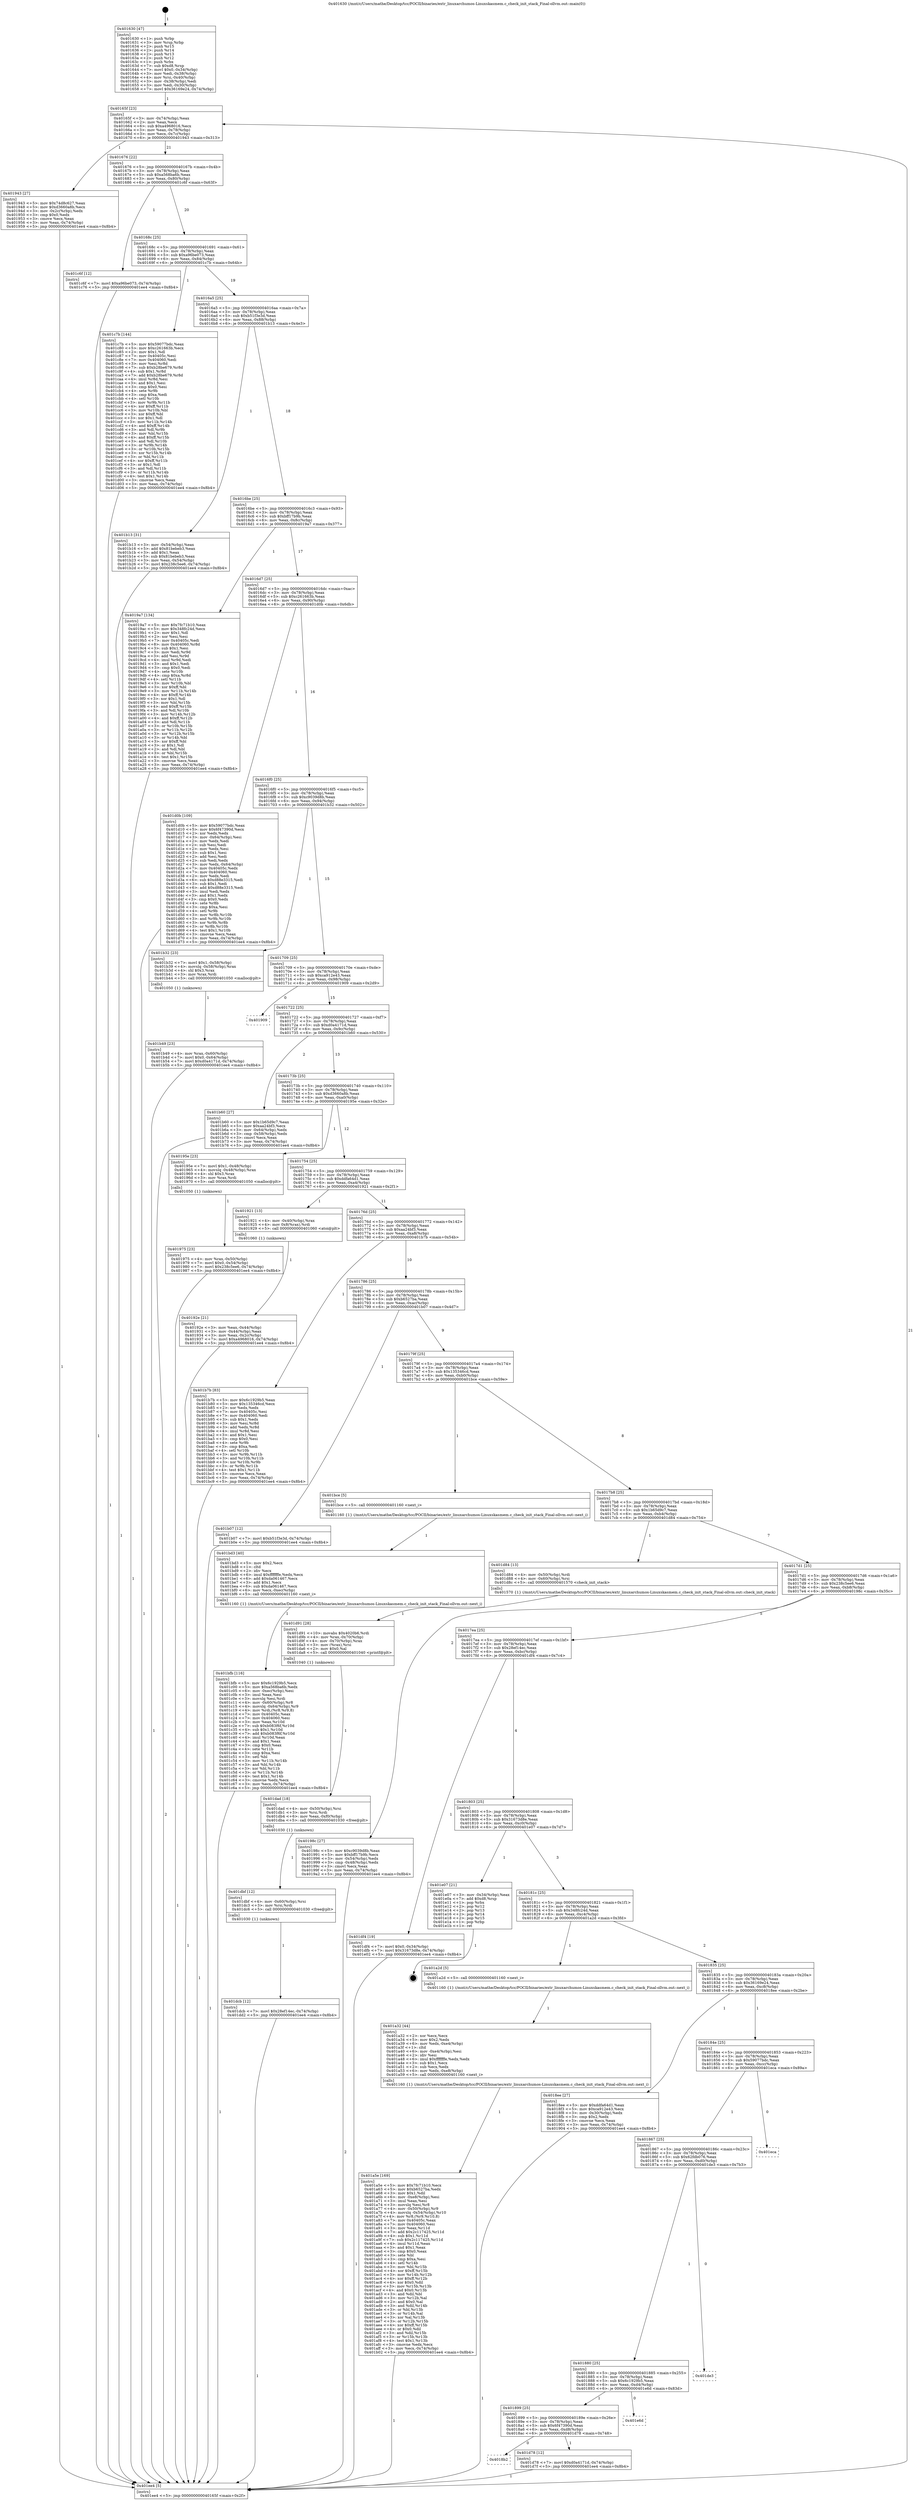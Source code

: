 digraph "0x401630" {
  label = "0x401630 (/mnt/c/Users/mathe/Desktop/tcc/POCII/binaries/extr_linuxarchumos-Linuxskasmem.c_check_init_stack_Final-ollvm.out::main(0))"
  labelloc = "t"
  node[shape=record]

  Entry [label="",width=0.3,height=0.3,shape=circle,fillcolor=black,style=filled]
  "0x40165f" [label="{
     0x40165f [23]\l
     | [instrs]\l
     &nbsp;&nbsp;0x40165f \<+3\>: mov -0x74(%rbp),%eax\l
     &nbsp;&nbsp;0x401662 \<+2\>: mov %eax,%ecx\l
     &nbsp;&nbsp;0x401664 \<+6\>: sub $0xa4968016,%ecx\l
     &nbsp;&nbsp;0x40166a \<+3\>: mov %eax,-0x78(%rbp)\l
     &nbsp;&nbsp;0x40166d \<+3\>: mov %ecx,-0x7c(%rbp)\l
     &nbsp;&nbsp;0x401670 \<+6\>: je 0000000000401943 \<main+0x313\>\l
  }"]
  "0x401943" [label="{
     0x401943 [27]\l
     | [instrs]\l
     &nbsp;&nbsp;0x401943 \<+5\>: mov $0x74d8c627,%eax\l
     &nbsp;&nbsp;0x401948 \<+5\>: mov $0xd3660a8b,%ecx\l
     &nbsp;&nbsp;0x40194d \<+3\>: mov -0x2c(%rbp),%edx\l
     &nbsp;&nbsp;0x401950 \<+3\>: cmp $0x0,%edx\l
     &nbsp;&nbsp;0x401953 \<+3\>: cmove %ecx,%eax\l
     &nbsp;&nbsp;0x401956 \<+3\>: mov %eax,-0x74(%rbp)\l
     &nbsp;&nbsp;0x401959 \<+5\>: jmp 0000000000401ee4 \<main+0x8b4\>\l
  }"]
  "0x401676" [label="{
     0x401676 [22]\l
     | [instrs]\l
     &nbsp;&nbsp;0x401676 \<+5\>: jmp 000000000040167b \<main+0x4b\>\l
     &nbsp;&nbsp;0x40167b \<+3\>: mov -0x78(%rbp),%eax\l
     &nbsp;&nbsp;0x40167e \<+5\>: sub $0xa568ba6b,%eax\l
     &nbsp;&nbsp;0x401683 \<+3\>: mov %eax,-0x80(%rbp)\l
     &nbsp;&nbsp;0x401686 \<+6\>: je 0000000000401c6f \<main+0x63f\>\l
  }"]
  Exit [label="",width=0.3,height=0.3,shape=circle,fillcolor=black,style=filled,peripheries=2]
  "0x401c6f" [label="{
     0x401c6f [12]\l
     | [instrs]\l
     &nbsp;&nbsp;0x401c6f \<+7\>: movl $0xa96be073,-0x74(%rbp)\l
     &nbsp;&nbsp;0x401c76 \<+5\>: jmp 0000000000401ee4 \<main+0x8b4\>\l
  }"]
  "0x40168c" [label="{
     0x40168c [25]\l
     | [instrs]\l
     &nbsp;&nbsp;0x40168c \<+5\>: jmp 0000000000401691 \<main+0x61\>\l
     &nbsp;&nbsp;0x401691 \<+3\>: mov -0x78(%rbp),%eax\l
     &nbsp;&nbsp;0x401694 \<+5\>: sub $0xa96be073,%eax\l
     &nbsp;&nbsp;0x401699 \<+6\>: mov %eax,-0x84(%rbp)\l
     &nbsp;&nbsp;0x40169f \<+6\>: je 0000000000401c7b \<main+0x64b\>\l
  }"]
  "0x401dcb" [label="{
     0x401dcb [12]\l
     | [instrs]\l
     &nbsp;&nbsp;0x401dcb \<+7\>: movl $0x28ef14ec,-0x74(%rbp)\l
     &nbsp;&nbsp;0x401dd2 \<+5\>: jmp 0000000000401ee4 \<main+0x8b4\>\l
  }"]
  "0x401c7b" [label="{
     0x401c7b [144]\l
     | [instrs]\l
     &nbsp;&nbsp;0x401c7b \<+5\>: mov $0x59077bdc,%eax\l
     &nbsp;&nbsp;0x401c80 \<+5\>: mov $0xc261663b,%ecx\l
     &nbsp;&nbsp;0x401c85 \<+2\>: mov $0x1,%dl\l
     &nbsp;&nbsp;0x401c87 \<+7\>: mov 0x40405c,%esi\l
     &nbsp;&nbsp;0x401c8e \<+7\>: mov 0x404060,%edi\l
     &nbsp;&nbsp;0x401c95 \<+3\>: mov %esi,%r8d\l
     &nbsp;&nbsp;0x401c98 \<+7\>: sub $0xb28be679,%r8d\l
     &nbsp;&nbsp;0x401c9f \<+4\>: sub $0x1,%r8d\l
     &nbsp;&nbsp;0x401ca3 \<+7\>: add $0xb28be679,%r8d\l
     &nbsp;&nbsp;0x401caa \<+4\>: imul %r8d,%esi\l
     &nbsp;&nbsp;0x401cae \<+3\>: and $0x1,%esi\l
     &nbsp;&nbsp;0x401cb1 \<+3\>: cmp $0x0,%esi\l
     &nbsp;&nbsp;0x401cb4 \<+4\>: sete %r9b\l
     &nbsp;&nbsp;0x401cb8 \<+3\>: cmp $0xa,%edi\l
     &nbsp;&nbsp;0x401cbb \<+4\>: setl %r10b\l
     &nbsp;&nbsp;0x401cbf \<+3\>: mov %r9b,%r11b\l
     &nbsp;&nbsp;0x401cc2 \<+4\>: xor $0xff,%r11b\l
     &nbsp;&nbsp;0x401cc6 \<+3\>: mov %r10b,%bl\l
     &nbsp;&nbsp;0x401cc9 \<+3\>: xor $0xff,%bl\l
     &nbsp;&nbsp;0x401ccc \<+3\>: xor $0x1,%dl\l
     &nbsp;&nbsp;0x401ccf \<+3\>: mov %r11b,%r14b\l
     &nbsp;&nbsp;0x401cd2 \<+4\>: and $0xff,%r14b\l
     &nbsp;&nbsp;0x401cd6 \<+3\>: and %dl,%r9b\l
     &nbsp;&nbsp;0x401cd9 \<+3\>: mov %bl,%r15b\l
     &nbsp;&nbsp;0x401cdc \<+4\>: and $0xff,%r15b\l
     &nbsp;&nbsp;0x401ce0 \<+3\>: and %dl,%r10b\l
     &nbsp;&nbsp;0x401ce3 \<+3\>: or %r9b,%r14b\l
     &nbsp;&nbsp;0x401ce6 \<+3\>: or %r10b,%r15b\l
     &nbsp;&nbsp;0x401ce9 \<+3\>: xor %r15b,%r14b\l
     &nbsp;&nbsp;0x401cec \<+3\>: or %bl,%r11b\l
     &nbsp;&nbsp;0x401cef \<+4\>: xor $0xff,%r11b\l
     &nbsp;&nbsp;0x401cf3 \<+3\>: or $0x1,%dl\l
     &nbsp;&nbsp;0x401cf6 \<+3\>: and %dl,%r11b\l
     &nbsp;&nbsp;0x401cf9 \<+3\>: or %r11b,%r14b\l
     &nbsp;&nbsp;0x401cfc \<+4\>: test $0x1,%r14b\l
     &nbsp;&nbsp;0x401d00 \<+3\>: cmovne %ecx,%eax\l
     &nbsp;&nbsp;0x401d03 \<+3\>: mov %eax,-0x74(%rbp)\l
     &nbsp;&nbsp;0x401d06 \<+5\>: jmp 0000000000401ee4 \<main+0x8b4\>\l
  }"]
  "0x4016a5" [label="{
     0x4016a5 [25]\l
     | [instrs]\l
     &nbsp;&nbsp;0x4016a5 \<+5\>: jmp 00000000004016aa \<main+0x7a\>\l
     &nbsp;&nbsp;0x4016aa \<+3\>: mov -0x78(%rbp),%eax\l
     &nbsp;&nbsp;0x4016ad \<+5\>: sub $0xb51f3e3d,%eax\l
     &nbsp;&nbsp;0x4016b2 \<+6\>: mov %eax,-0x88(%rbp)\l
     &nbsp;&nbsp;0x4016b8 \<+6\>: je 0000000000401b13 \<main+0x4e3\>\l
  }"]
  "0x401dbf" [label="{
     0x401dbf [12]\l
     | [instrs]\l
     &nbsp;&nbsp;0x401dbf \<+4\>: mov -0x60(%rbp),%rsi\l
     &nbsp;&nbsp;0x401dc3 \<+3\>: mov %rsi,%rdi\l
     &nbsp;&nbsp;0x401dc6 \<+5\>: call 0000000000401030 \<free@plt\>\l
     | [calls]\l
     &nbsp;&nbsp;0x401030 \{1\} (unknown)\l
  }"]
  "0x401b13" [label="{
     0x401b13 [31]\l
     | [instrs]\l
     &nbsp;&nbsp;0x401b13 \<+3\>: mov -0x54(%rbp),%eax\l
     &nbsp;&nbsp;0x401b16 \<+5\>: add $0x81bebeb3,%eax\l
     &nbsp;&nbsp;0x401b1b \<+3\>: add $0x1,%eax\l
     &nbsp;&nbsp;0x401b1e \<+5\>: sub $0x81bebeb3,%eax\l
     &nbsp;&nbsp;0x401b23 \<+3\>: mov %eax,-0x54(%rbp)\l
     &nbsp;&nbsp;0x401b26 \<+7\>: movl $0x238c5ee6,-0x74(%rbp)\l
     &nbsp;&nbsp;0x401b2d \<+5\>: jmp 0000000000401ee4 \<main+0x8b4\>\l
  }"]
  "0x4016be" [label="{
     0x4016be [25]\l
     | [instrs]\l
     &nbsp;&nbsp;0x4016be \<+5\>: jmp 00000000004016c3 \<main+0x93\>\l
     &nbsp;&nbsp;0x4016c3 \<+3\>: mov -0x78(%rbp),%eax\l
     &nbsp;&nbsp;0x4016c6 \<+5\>: sub $0xbff17b9b,%eax\l
     &nbsp;&nbsp;0x4016cb \<+6\>: mov %eax,-0x8c(%rbp)\l
     &nbsp;&nbsp;0x4016d1 \<+6\>: je 00000000004019a7 \<main+0x377\>\l
  }"]
  "0x401dad" [label="{
     0x401dad [18]\l
     | [instrs]\l
     &nbsp;&nbsp;0x401dad \<+4\>: mov -0x50(%rbp),%rsi\l
     &nbsp;&nbsp;0x401db1 \<+3\>: mov %rsi,%rdi\l
     &nbsp;&nbsp;0x401db4 \<+6\>: mov %eax,-0xf0(%rbp)\l
     &nbsp;&nbsp;0x401dba \<+5\>: call 0000000000401030 \<free@plt\>\l
     | [calls]\l
     &nbsp;&nbsp;0x401030 \{1\} (unknown)\l
  }"]
  "0x4019a7" [label="{
     0x4019a7 [134]\l
     | [instrs]\l
     &nbsp;&nbsp;0x4019a7 \<+5\>: mov $0x7fc71b10,%eax\l
     &nbsp;&nbsp;0x4019ac \<+5\>: mov $0x348fc24d,%ecx\l
     &nbsp;&nbsp;0x4019b1 \<+2\>: mov $0x1,%dl\l
     &nbsp;&nbsp;0x4019b3 \<+2\>: xor %esi,%esi\l
     &nbsp;&nbsp;0x4019b5 \<+7\>: mov 0x40405c,%edi\l
     &nbsp;&nbsp;0x4019bc \<+8\>: mov 0x404060,%r8d\l
     &nbsp;&nbsp;0x4019c4 \<+3\>: sub $0x1,%esi\l
     &nbsp;&nbsp;0x4019c7 \<+3\>: mov %edi,%r9d\l
     &nbsp;&nbsp;0x4019ca \<+3\>: add %esi,%r9d\l
     &nbsp;&nbsp;0x4019cd \<+4\>: imul %r9d,%edi\l
     &nbsp;&nbsp;0x4019d1 \<+3\>: and $0x1,%edi\l
     &nbsp;&nbsp;0x4019d4 \<+3\>: cmp $0x0,%edi\l
     &nbsp;&nbsp;0x4019d7 \<+4\>: sete %r10b\l
     &nbsp;&nbsp;0x4019db \<+4\>: cmp $0xa,%r8d\l
     &nbsp;&nbsp;0x4019df \<+4\>: setl %r11b\l
     &nbsp;&nbsp;0x4019e3 \<+3\>: mov %r10b,%bl\l
     &nbsp;&nbsp;0x4019e6 \<+3\>: xor $0xff,%bl\l
     &nbsp;&nbsp;0x4019e9 \<+3\>: mov %r11b,%r14b\l
     &nbsp;&nbsp;0x4019ec \<+4\>: xor $0xff,%r14b\l
     &nbsp;&nbsp;0x4019f0 \<+3\>: xor $0x1,%dl\l
     &nbsp;&nbsp;0x4019f3 \<+3\>: mov %bl,%r15b\l
     &nbsp;&nbsp;0x4019f6 \<+4\>: and $0xff,%r15b\l
     &nbsp;&nbsp;0x4019fa \<+3\>: and %dl,%r10b\l
     &nbsp;&nbsp;0x4019fd \<+3\>: mov %r14b,%r12b\l
     &nbsp;&nbsp;0x401a00 \<+4\>: and $0xff,%r12b\l
     &nbsp;&nbsp;0x401a04 \<+3\>: and %dl,%r11b\l
     &nbsp;&nbsp;0x401a07 \<+3\>: or %r10b,%r15b\l
     &nbsp;&nbsp;0x401a0a \<+3\>: or %r11b,%r12b\l
     &nbsp;&nbsp;0x401a0d \<+3\>: xor %r12b,%r15b\l
     &nbsp;&nbsp;0x401a10 \<+3\>: or %r14b,%bl\l
     &nbsp;&nbsp;0x401a13 \<+3\>: xor $0xff,%bl\l
     &nbsp;&nbsp;0x401a16 \<+3\>: or $0x1,%dl\l
     &nbsp;&nbsp;0x401a19 \<+2\>: and %dl,%bl\l
     &nbsp;&nbsp;0x401a1b \<+3\>: or %bl,%r15b\l
     &nbsp;&nbsp;0x401a1e \<+4\>: test $0x1,%r15b\l
     &nbsp;&nbsp;0x401a22 \<+3\>: cmovne %ecx,%eax\l
     &nbsp;&nbsp;0x401a25 \<+3\>: mov %eax,-0x74(%rbp)\l
     &nbsp;&nbsp;0x401a28 \<+5\>: jmp 0000000000401ee4 \<main+0x8b4\>\l
  }"]
  "0x4016d7" [label="{
     0x4016d7 [25]\l
     | [instrs]\l
     &nbsp;&nbsp;0x4016d7 \<+5\>: jmp 00000000004016dc \<main+0xac\>\l
     &nbsp;&nbsp;0x4016dc \<+3\>: mov -0x78(%rbp),%eax\l
     &nbsp;&nbsp;0x4016df \<+5\>: sub $0xc261663b,%eax\l
     &nbsp;&nbsp;0x4016e4 \<+6\>: mov %eax,-0x90(%rbp)\l
     &nbsp;&nbsp;0x4016ea \<+6\>: je 0000000000401d0b \<main+0x6db\>\l
  }"]
  "0x401d91" [label="{
     0x401d91 [28]\l
     | [instrs]\l
     &nbsp;&nbsp;0x401d91 \<+10\>: movabs $0x4020b6,%rdi\l
     &nbsp;&nbsp;0x401d9b \<+4\>: mov %rax,-0x70(%rbp)\l
     &nbsp;&nbsp;0x401d9f \<+4\>: mov -0x70(%rbp),%rax\l
     &nbsp;&nbsp;0x401da3 \<+3\>: mov (%rax),%rsi\l
     &nbsp;&nbsp;0x401da6 \<+2\>: mov $0x0,%al\l
     &nbsp;&nbsp;0x401da8 \<+5\>: call 0000000000401040 \<printf@plt\>\l
     | [calls]\l
     &nbsp;&nbsp;0x401040 \{1\} (unknown)\l
  }"]
  "0x401d0b" [label="{
     0x401d0b [109]\l
     | [instrs]\l
     &nbsp;&nbsp;0x401d0b \<+5\>: mov $0x59077bdc,%eax\l
     &nbsp;&nbsp;0x401d10 \<+5\>: mov $0x6f47390d,%ecx\l
     &nbsp;&nbsp;0x401d15 \<+2\>: xor %edx,%edx\l
     &nbsp;&nbsp;0x401d17 \<+3\>: mov -0x64(%rbp),%esi\l
     &nbsp;&nbsp;0x401d1a \<+2\>: mov %edx,%edi\l
     &nbsp;&nbsp;0x401d1c \<+2\>: sub %esi,%edi\l
     &nbsp;&nbsp;0x401d1e \<+2\>: mov %edx,%esi\l
     &nbsp;&nbsp;0x401d20 \<+3\>: sub $0x1,%esi\l
     &nbsp;&nbsp;0x401d23 \<+2\>: add %esi,%edi\l
     &nbsp;&nbsp;0x401d25 \<+2\>: sub %edi,%edx\l
     &nbsp;&nbsp;0x401d27 \<+3\>: mov %edx,-0x64(%rbp)\l
     &nbsp;&nbsp;0x401d2a \<+7\>: mov 0x40405c,%edx\l
     &nbsp;&nbsp;0x401d31 \<+7\>: mov 0x404060,%esi\l
     &nbsp;&nbsp;0x401d38 \<+2\>: mov %edx,%edi\l
     &nbsp;&nbsp;0x401d3a \<+6\>: sub $0xd88e3315,%edi\l
     &nbsp;&nbsp;0x401d40 \<+3\>: sub $0x1,%edi\l
     &nbsp;&nbsp;0x401d43 \<+6\>: add $0xd88e3315,%edi\l
     &nbsp;&nbsp;0x401d49 \<+3\>: imul %edi,%edx\l
     &nbsp;&nbsp;0x401d4c \<+3\>: and $0x1,%edx\l
     &nbsp;&nbsp;0x401d4f \<+3\>: cmp $0x0,%edx\l
     &nbsp;&nbsp;0x401d52 \<+4\>: sete %r8b\l
     &nbsp;&nbsp;0x401d56 \<+3\>: cmp $0xa,%esi\l
     &nbsp;&nbsp;0x401d59 \<+4\>: setl %r9b\l
     &nbsp;&nbsp;0x401d5d \<+3\>: mov %r8b,%r10b\l
     &nbsp;&nbsp;0x401d60 \<+3\>: and %r9b,%r10b\l
     &nbsp;&nbsp;0x401d63 \<+3\>: xor %r9b,%r8b\l
     &nbsp;&nbsp;0x401d66 \<+3\>: or %r8b,%r10b\l
     &nbsp;&nbsp;0x401d69 \<+4\>: test $0x1,%r10b\l
     &nbsp;&nbsp;0x401d6d \<+3\>: cmovne %ecx,%eax\l
     &nbsp;&nbsp;0x401d70 \<+3\>: mov %eax,-0x74(%rbp)\l
     &nbsp;&nbsp;0x401d73 \<+5\>: jmp 0000000000401ee4 \<main+0x8b4\>\l
  }"]
  "0x4016f0" [label="{
     0x4016f0 [25]\l
     | [instrs]\l
     &nbsp;&nbsp;0x4016f0 \<+5\>: jmp 00000000004016f5 \<main+0xc5\>\l
     &nbsp;&nbsp;0x4016f5 \<+3\>: mov -0x78(%rbp),%eax\l
     &nbsp;&nbsp;0x4016f8 \<+5\>: sub $0xc9039d8b,%eax\l
     &nbsp;&nbsp;0x4016fd \<+6\>: mov %eax,-0x94(%rbp)\l
     &nbsp;&nbsp;0x401703 \<+6\>: je 0000000000401b32 \<main+0x502\>\l
  }"]
  "0x4018b2" [label="{
     0x4018b2\l
  }", style=dashed]
  "0x401b32" [label="{
     0x401b32 [23]\l
     | [instrs]\l
     &nbsp;&nbsp;0x401b32 \<+7\>: movl $0x1,-0x58(%rbp)\l
     &nbsp;&nbsp;0x401b39 \<+4\>: movslq -0x58(%rbp),%rax\l
     &nbsp;&nbsp;0x401b3d \<+4\>: shl $0x3,%rax\l
     &nbsp;&nbsp;0x401b41 \<+3\>: mov %rax,%rdi\l
     &nbsp;&nbsp;0x401b44 \<+5\>: call 0000000000401050 \<malloc@plt\>\l
     | [calls]\l
     &nbsp;&nbsp;0x401050 \{1\} (unknown)\l
  }"]
  "0x401709" [label="{
     0x401709 [25]\l
     | [instrs]\l
     &nbsp;&nbsp;0x401709 \<+5\>: jmp 000000000040170e \<main+0xde\>\l
     &nbsp;&nbsp;0x40170e \<+3\>: mov -0x78(%rbp),%eax\l
     &nbsp;&nbsp;0x401711 \<+5\>: sub $0xca912e43,%eax\l
     &nbsp;&nbsp;0x401716 \<+6\>: mov %eax,-0x98(%rbp)\l
     &nbsp;&nbsp;0x40171c \<+6\>: je 0000000000401909 \<main+0x2d9\>\l
  }"]
  "0x401d78" [label="{
     0x401d78 [12]\l
     | [instrs]\l
     &nbsp;&nbsp;0x401d78 \<+7\>: movl $0xd0a4171d,-0x74(%rbp)\l
     &nbsp;&nbsp;0x401d7f \<+5\>: jmp 0000000000401ee4 \<main+0x8b4\>\l
  }"]
  "0x401909" [label="{
     0x401909\l
  }", style=dashed]
  "0x401722" [label="{
     0x401722 [25]\l
     | [instrs]\l
     &nbsp;&nbsp;0x401722 \<+5\>: jmp 0000000000401727 \<main+0xf7\>\l
     &nbsp;&nbsp;0x401727 \<+3\>: mov -0x78(%rbp),%eax\l
     &nbsp;&nbsp;0x40172a \<+5\>: sub $0xd0a4171d,%eax\l
     &nbsp;&nbsp;0x40172f \<+6\>: mov %eax,-0x9c(%rbp)\l
     &nbsp;&nbsp;0x401735 \<+6\>: je 0000000000401b60 \<main+0x530\>\l
  }"]
  "0x401899" [label="{
     0x401899 [25]\l
     | [instrs]\l
     &nbsp;&nbsp;0x401899 \<+5\>: jmp 000000000040189e \<main+0x26e\>\l
     &nbsp;&nbsp;0x40189e \<+3\>: mov -0x78(%rbp),%eax\l
     &nbsp;&nbsp;0x4018a1 \<+5\>: sub $0x6f47390d,%eax\l
     &nbsp;&nbsp;0x4018a6 \<+6\>: mov %eax,-0xd8(%rbp)\l
     &nbsp;&nbsp;0x4018ac \<+6\>: je 0000000000401d78 \<main+0x748\>\l
  }"]
  "0x401b60" [label="{
     0x401b60 [27]\l
     | [instrs]\l
     &nbsp;&nbsp;0x401b60 \<+5\>: mov $0x1b65d9c7,%eax\l
     &nbsp;&nbsp;0x401b65 \<+5\>: mov $0xaa24bf3,%ecx\l
     &nbsp;&nbsp;0x401b6a \<+3\>: mov -0x64(%rbp),%edx\l
     &nbsp;&nbsp;0x401b6d \<+3\>: cmp -0x58(%rbp),%edx\l
     &nbsp;&nbsp;0x401b70 \<+3\>: cmovl %ecx,%eax\l
     &nbsp;&nbsp;0x401b73 \<+3\>: mov %eax,-0x74(%rbp)\l
     &nbsp;&nbsp;0x401b76 \<+5\>: jmp 0000000000401ee4 \<main+0x8b4\>\l
  }"]
  "0x40173b" [label="{
     0x40173b [25]\l
     | [instrs]\l
     &nbsp;&nbsp;0x40173b \<+5\>: jmp 0000000000401740 \<main+0x110\>\l
     &nbsp;&nbsp;0x401740 \<+3\>: mov -0x78(%rbp),%eax\l
     &nbsp;&nbsp;0x401743 \<+5\>: sub $0xd3660a8b,%eax\l
     &nbsp;&nbsp;0x401748 \<+6\>: mov %eax,-0xa0(%rbp)\l
     &nbsp;&nbsp;0x40174e \<+6\>: je 000000000040195e \<main+0x32e\>\l
  }"]
  "0x401e6d" [label="{
     0x401e6d\l
  }", style=dashed]
  "0x40195e" [label="{
     0x40195e [23]\l
     | [instrs]\l
     &nbsp;&nbsp;0x40195e \<+7\>: movl $0x1,-0x48(%rbp)\l
     &nbsp;&nbsp;0x401965 \<+4\>: movslq -0x48(%rbp),%rax\l
     &nbsp;&nbsp;0x401969 \<+4\>: shl $0x3,%rax\l
     &nbsp;&nbsp;0x40196d \<+3\>: mov %rax,%rdi\l
     &nbsp;&nbsp;0x401970 \<+5\>: call 0000000000401050 \<malloc@plt\>\l
     | [calls]\l
     &nbsp;&nbsp;0x401050 \{1\} (unknown)\l
  }"]
  "0x401754" [label="{
     0x401754 [25]\l
     | [instrs]\l
     &nbsp;&nbsp;0x401754 \<+5\>: jmp 0000000000401759 \<main+0x129\>\l
     &nbsp;&nbsp;0x401759 \<+3\>: mov -0x78(%rbp),%eax\l
     &nbsp;&nbsp;0x40175c \<+5\>: sub $0xddfa64d1,%eax\l
     &nbsp;&nbsp;0x401761 \<+6\>: mov %eax,-0xa4(%rbp)\l
     &nbsp;&nbsp;0x401767 \<+6\>: je 0000000000401921 \<main+0x2f1\>\l
  }"]
  "0x401880" [label="{
     0x401880 [25]\l
     | [instrs]\l
     &nbsp;&nbsp;0x401880 \<+5\>: jmp 0000000000401885 \<main+0x255\>\l
     &nbsp;&nbsp;0x401885 \<+3\>: mov -0x78(%rbp),%eax\l
     &nbsp;&nbsp;0x401888 \<+5\>: sub $0x6c1929b5,%eax\l
     &nbsp;&nbsp;0x40188d \<+6\>: mov %eax,-0xd4(%rbp)\l
     &nbsp;&nbsp;0x401893 \<+6\>: je 0000000000401e6d \<main+0x83d\>\l
  }"]
  "0x401921" [label="{
     0x401921 [13]\l
     | [instrs]\l
     &nbsp;&nbsp;0x401921 \<+4\>: mov -0x40(%rbp),%rax\l
     &nbsp;&nbsp;0x401925 \<+4\>: mov 0x8(%rax),%rdi\l
     &nbsp;&nbsp;0x401929 \<+5\>: call 0000000000401060 \<atoi@plt\>\l
     | [calls]\l
     &nbsp;&nbsp;0x401060 \{1\} (unknown)\l
  }"]
  "0x40176d" [label="{
     0x40176d [25]\l
     | [instrs]\l
     &nbsp;&nbsp;0x40176d \<+5\>: jmp 0000000000401772 \<main+0x142\>\l
     &nbsp;&nbsp;0x401772 \<+3\>: mov -0x78(%rbp),%eax\l
     &nbsp;&nbsp;0x401775 \<+5\>: sub $0xaa24bf3,%eax\l
     &nbsp;&nbsp;0x40177a \<+6\>: mov %eax,-0xa8(%rbp)\l
     &nbsp;&nbsp;0x401780 \<+6\>: je 0000000000401b7b \<main+0x54b\>\l
  }"]
  "0x401de3" [label="{
     0x401de3\l
  }", style=dashed]
  "0x401b7b" [label="{
     0x401b7b [83]\l
     | [instrs]\l
     &nbsp;&nbsp;0x401b7b \<+5\>: mov $0x6c1929b5,%eax\l
     &nbsp;&nbsp;0x401b80 \<+5\>: mov $0x135346cd,%ecx\l
     &nbsp;&nbsp;0x401b85 \<+2\>: xor %edx,%edx\l
     &nbsp;&nbsp;0x401b87 \<+7\>: mov 0x40405c,%esi\l
     &nbsp;&nbsp;0x401b8e \<+7\>: mov 0x404060,%edi\l
     &nbsp;&nbsp;0x401b95 \<+3\>: sub $0x1,%edx\l
     &nbsp;&nbsp;0x401b98 \<+3\>: mov %esi,%r8d\l
     &nbsp;&nbsp;0x401b9b \<+3\>: add %edx,%r8d\l
     &nbsp;&nbsp;0x401b9e \<+4\>: imul %r8d,%esi\l
     &nbsp;&nbsp;0x401ba2 \<+3\>: and $0x1,%esi\l
     &nbsp;&nbsp;0x401ba5 \<+3\>: cmp $0x0,%esi\l
     &nbsp;&nbsp;0x401ba8 \<+4\>: sete %r9b\l
     &nbsp;&nbsp;0x401bac \<+3\>: cmp $0xa,%edi\l
     &nbsp;&nbsp;0x401baf \<+4\>: setl %r10b\l
     &nbsp;&nbsp;0x401bb3 \<+3\>: mov %r9b,%r11b\l
     &nbsp;&nbsp;0x401bb6 \<+3\>: and %r10b,%r11b\l
     &nbsp;&nbsp;0x401bb9 \<+3\>: xor %r10b,%r9b\l
     &nbsp;&nbsp;0x401bbc \<+3\>: or %r9b,%r11b\l
     &nbsp;&nbsp;0x401bbf \<+4\>: test $0x1,%r11b\l
     &nbsp;&nbsp;0x401bc3 \<+3\>: cmovne %ecx,%eax\l
     &nbsp;&nbsp;0x401bc6 \<+3\>: mov %eax,-0x74(%rbp)\l
     &nbsp;&nbsp;0x401bc9 \<+5\>: jmp 0000000000401ee4 \<main+0x8b4\>\l
  }"]
  "0x401786" [label="{
     0x401786 [25]\l
     | [instrs]\l
     &nbsp;&nbsp;0x401786 \<+5\>: jmp 000000000040178b \<main+0x15b\>\l
     &nbsp;&nbsp;0x40178b \<+3\>: mov -0x78(%rbp),%eax\l
     &nbsp;&nbsp;0x40178e \<+5\>: sub $0xb6527ba,%eax\l
     &nbsp;&nbsp;0x401793 \<+6\>: mov %eax,-0xac(%rbp)\l
     &nbsp;&nbsp;0x401799 \<+6\>: je 0000000000401b07 \<main+0x4d7\>\l
  }"]
  "0x401867" [label="{
     0x401867 [25]\l
     | [instrs]\l
     &nbsp;&nbsp;0x401867 \<+5\>: jmp 000000000040186c \<main+0x23c\>\l
     &nbsp;&nbsp;0x40186c \<+3\>: mov -0x78(%rbp),%eax\l
     &nbsp;&nbsp;0x40186f \<+5\>: sub $0x62fdb076,%eax\l
     &nbsp;&nbsp;0x401874 \<+6\>: mov %eax,-0xd0(%rbp)\l
     &nbsp;&nbsp;0x40187a \<+6\>: je 0000000000401de3 \<main+0x7b3\>\l
  }"]
  "0x401b07" [label="{
     0x401b07 [12]\l
     | [instrs]\l
     &nbsp;&nbsp;0x401b07 \<+7\>: movl $0xb51f3e3d,-0x74(%rbp)\l
     &nbsp;&nbsp;0x401b0e \<+5\>: jmp 0000000000401ee4 \<main+0x8b4\>\l
  }"]
  "0x40179f" [label="{
     0x40179f [25]\l
     | [instrs]\l
     &nbsp;&nbsp;0x40179f \<+5\>: jmp 00000000004017a4 \<main+0x174\>\l
     &nbsp;&nbsp;0x4017a4 \<+3\>: mov -0x78(%rbp),%eax\l
     &nbsp;&nbsp;0x4017a7 \<+5\>: sub $0x135346cd,%eax\l
     &nbsp;&nbsp;0x4017ac \<+6\>: mov %eax,-0xb0(%rbp)\l
     &nbsp;&nbsp;0x4017b2 \<+6\>: je 0000000000401bce \<main+0x59e\>\l
  }"]
  "0x401eca" [label="{
     0x401eca\l
  }", style=dashed]
  "0x401bce" [label="{
     0x401bce [5]\l
     | [instrs]\l
     &nbsp;&nbsp;0x401bce \<+5\>: call 0000000000401160 \<next_i\>\l
     | [calls]\l
     &nbsp;&nbsp;0x401160 \{1\} (/mnt/c/Users/mathe/Desktop/tcc/POCII/binaries/extr_linuxarchumos-Linuxskasmem.c_check_init_stack_Final-ollvm.out::next_i)\l
  }"]
  "0x4017b8" [label="{
     0x4017b8 [25]\l
     | [instrs]\l
     &nbsp;&nbsp;0x4017b8 \<+5\>: jmp 00000000004017bd \<main+0x18d\>\l
     &nbsp;&nbsp;0x4017bd \<+3\>: mov -0x78(%rbp),%eax\l
     &nbsp;&nbsp;0x4017c0 \<+5\>: sub $0x1b65d9c7,%eax\l
     &nbsp;&nbsp;0x4017c5 \<+6\>: mov %eax,-0xb4(%rbp)\l
     &nbsp;&nbsp;0x4017cb \<+6\>: je 0000000000401d84 \<main+0x754\>\l
  }"]
  "0x401bfb" [label="{
     0x401bfb [116]\l
     | [instrs]\l
     &nbsp;&nbsp;0x401bfb \<+5\>: mov $0x6c1929b5,%ecx\l
     &nbsp;&nbsp;0x401c00 \<+5\>: mov $0xa568ba6b,%edx\l
     &nbsp;&nbsp;0x401c05 \<+6\>: mov -0xec(%rbp),%esi\l
     &nbsp;&nbsp;0x401c0b \<+3\>: imul %eax,%esi\l
     &nbsp;&nbsp;0x401c0e \<+3\>: movslq %esi,%rdi\l
     &nbsp;&nbsp;0x401c11 \<+4\>: mov -0x60(%rbp),%r8\l
     &nbsp;&nbsp;0x401c15 \<+4\>: movslq -0x64(%rbp),%r9\l
     &nbsp;&nbsp;0x401c19 \<+4\>: mov %rdi,(%r8,%r9,8)\l
     &nbsp;&nbsp;0x401c1d \<+7\>: mov 0x40405c,%eax\l
     &nbsp;&nbsp;0x401c24 \<+7\>: mov 0x404060,%esi\l
     &nbsp;&nbsp;0x401c2b \<+3\>: mov %eax,%r10d\l
     &nbsp;&nbsp;0x401c2e \<+7\>: sub $0xb083f6f,%r10d\l
     &nbsp;&nbsp;0x401c35 \<+4\>: sub $0x1,%r10d\l
     &nbsp;&nbsp;0x401c39 \<+7\>: add $0xb083f6f,%r10d\l
     &nbsp;&nbsp;0x401c40 \<+4\>: imul %r10d,%eax\l
     &nbsp;&nbsp;0x401c44 \<+3\>: and $0x1,%eax\l
     &nbsp;&nbsp;0x401c47 \<+3\>: cmp $0x0,%eax\l
     &nbsp;&nbsp;0x401c4a \<+4\>: sete %r11b\l
     &nbsp;&nbsp;0x401c4e \<+3\>: cmp $0xa,%esi\l
     &nbsp;&nbsp;0x401c51 \<+3\>: setl %bl\l
     &nbsp;&nbsp;0x401c54 \<+3\>: mov %r11b,%r14b\l
     &nbsp;&nbsp;0x401c57 \<+3\>: and %bl,%r14b\l
     &nbsp;&nbsp;0x401c5a \<+3\>: xor %bl,%r11b\l
     &nbsp;&nbsp;0x401c5d \<+3\>: or %r11b,%r14b\l
     &nbsp;&nbsp;0x401c60 \<+4\>: test $0x1,%r14b\l
     &nbsp;&nbsp;0x401c64 \<+3\>: cmovne %edx,%ecx\l
     &nbsp;&nbsp;0x401c67 \<+3\>: mov %ecx,-0x74(%rbp)\l
     &nbsp;&nbsp;0x401c6a \<+5\>: jmp 0000000000401ee4 \<main+0x8b4\>\l
  }"]
  "0x401d84" [label="{
     0x401d84 [13]\l
     | [instrs]\l
     &nbsp;&nbsp;0x401d84 \<+4\>: mov -0x50(%rbp),%rdi\l
     &nbsp;&nbsp;0x401d88 \<+4\>: mov -0x60(%rbp),%rsi\l
     &nbsp;&nbsp;0x401d8c \<+5\>: call 0000000000401570 \<check_init_stack\>\l
     | [calls]\l
     &nbsp;&nbsp;0x401570 \{1\} (/mnt/c/Users/mathe/Desktop/tcc/POCII/binaries/extr_linuxarchumos-Linuxskasmem.c_check_init_stack_Final-ollvm.out::check_init_stack)\l
  }"]
  "0x4017d1" [label="{
     0x4017d1 [25]\l
     | [instrs]\l
     &nbsp;&nbsp;0x4017d1 \<+5\>: jmp 00000000004017d6 \<main+0x1a6\>\l
     &nbsp;&nbsp;0x4017d6 \<+3\>: mov -0x78(%rbp),%eax\l
     &nbsp;&nbsp;0x4017d9 \<+5\>: sub $0x238c5ee6,%eax\l
     &nbsp;&nbsp;0x4017de \<+6\>: mov %eax,-0xb8(%rbp)\l
     &nbsp;&nbsp;0x4017e4 \<+6\>: je 000000000040198c \<main+0x35c\>\l
  }"]
  "0x401bd3" [label="{
     0x401bd3 [40]\l
     | [instrs]\l
     &nbsp;&nbsp;0x401bd3 \<+5\>: mov $0x2,%ecx\l
     &nbsp;&nbsp;0x401bd8 \<+1\>: cltd\l
     &nbsp;&nbsp;0x401bd9 \<+2\>: idiv %ecx\l
     &nbsp;&nbsp;0x401bdb \<+6\>: imul $0xfffffffe,%edx,%ecx\l
     &nbsp;&nbsp;0x401be1 \<+6\>: add $0xda061467,%ecx\l
     &nbsp;&nbsp;0x401be7 \<+3\>: add $0x1,%ecx\l
     &nbsp;&nbsp;0x401bea \<+6\>: sub $0xda061467,%ecx\l
     &nbsp;&nbsp;0x401bf0 \<+6\>: mov %ecx,-0xec(%rbp)\l
     &nbsp;&nbsp;0x401bf6 \<+5\>: call 0000000000401160 \<next_i\>\l
     | [calls]\l
     &nbsp;&nbsp;0x401160 \{1\} (/mnt/c/Users/mathe/Desktop/tcc/POCII/binaries/extr_linuxarchumos-Linuxskasmem.c_check_init_stack_Final-ollvm.out::next_i)\l
  }"]
  "0x40198c" [label="{
     0x40198c [27]\l
     | [instrs]\l
     &nbsp;&nbsp;0x40198c \<+5\>: mov $0xc9039d8b,%eax\l
     &nbsp;&nbsp;0x401991 \<+5\>: mov $0xbff17b9b,%ecx\l
     &nbsp;&nbsp;0x401996 \<+3\>: mov -0x54(%rbp),%edx\l
     &nbsp;&nbsp;0x401999 \<+3\>: cmp -0x48(%rbp),%edx\l
     &nbsp;&nbsp;0x40199c \<+3\>: cmovl %ecx,%eax\l
     &nbsp;&nbsp;0x40199f \<+3\>: mov %eax,-0x74(%rbp)\l
     &nbsp;&nbsp;0x4019a2 \<+5\>: jmp 0000000000401ee4 \<main+0x8b4\>\l
  }"]
  "0x4017ea" [label="{
     0x4017ea [25]\l
     | [instrs]\l
     &nbsp;&nbsp;0x4017ea \<+5\>: jmp 00000000004017ef \<main+0x1bf\>\l
     &nbsp;&nbsp;0x4017ef \<+3\>: mov -0x78(%rbp),%eax\l
     &nbsp;&nbsp;0x4017f2 \<+5\>: sub $0x28ef14ec,%eax\l
     &nbsp;&nbsp;0x4017f7 \<+6\>: mov %eax,-0xbc(%rbp)\l
     &nbsp;&nbsp;0x4017fd \<+6\>: je 0000000000401df4 \<main+0x7c4\>\l
  }"]
  "0x401b49" [label="{
     0x401b49 [23]\l
     | [instrs]\l
     &nbsp;&nbsp;0x401b49 \<+4\>: mov %rax,-0x60(%rbp)\l
     &nbsp;&nbsp;0x401b4d \<+7\>: movl $0x0,-0x64(%rbp)\l
     &nbsp;&nbsp;0x401b54 \<+7\>: movl $0xd0a4171d,-0x74(%rbp)\l
     &nbsp;&nbsp;0x401b5b \<+5\>: jmp 0000000000401ee4 \<main+0x8b4\>\l
  }"]
  "0x401df4" [label="{
     0x401df4 [19]\l
     | [instrs]\l
     &nbsp;&nbsp;0x401df4 \<+7\>: movl $0x0,-0x34(%rbp)\l
     &nbsp;&nbsp;0x401dfb \<+7\>: movl $0x31673d8e,-0x74(%rbp)\l
     &nbsp;&nbsp;0x401e02 \<+5\>: jmp 0000000000401ee4 \<main+0x8b4\>\l
  }"]
  "0x401803" [label="{
     0x401803 [25]\l
     | [instrs]\l
     &nbsp;&nbsp;0x401803 \<+5\>: jmp 0000000000401808 \<main+0x1d8\>\l
     &nbsp;&nbsp;0x401808 \<+3\>: mov -0x78(%rbp),%eax\l
     &nbsp;&nbsp;0x40180b \<+5\>: sub $0x31673d8e,%eax\l
     &nbsp;&nbsp;0x401810 \<+6\>: mov %eax,-0xc0(%rbp)\l
     &nbsp;&nbsp;0x401816 \<+6\>: je 0000000000401e07 \<main+0x7d7\>\l
  }"]
  "0x401a5e" [label="{
     0x401a5e [169]\l
     | [instrs]\l
     &nbsp;&nbsp;0x401a5e \<+5\>: mov $0x7fc71b10,%ecx\l
     &nbsp;&nbsp;0x401a63 \<+5\>: mov $0xb6527ba,%edx\l
     &nbsp;&nbsp;0x401a68 \<+3\>: mov $0x1,%dil\l
     &nbsp;&nbsp;0x401a6b \<+6\>: mov -0xe8(%rbp),%esi\l
     &nbsp;&nbsp;0x401a71 \<+3\>: imul %eax,%esi\l
     &nbsp;&nbsp;0x401a74 \<+3\>: movslq %esi,%r8\l
     &nbsp;&nbsp;0x401a77 \<+4\>: mov -0x50(%rbp),%r9\l
     &nbsp;&nbsp;0x401a7b \<+4\>: movslq -0x54(%rbp),%r10\l
     &nbsp;&nbsp;0x401a7f \<+4\>: mov %r8,(%r9,%r10,8)\l
     &nbsp;&nbsp;0x401a83 \<+7\>: mov 0x40405c,%eax\l
     &nbsp;&nbsp;0x401a8a \<+7\>: mov 0x404060,%esi\l
     &nbsp;&nbsp;0x401a91 \<+3\>: mov %eax,%r11d\l
     &nbsp;&nbsp;0x401a94 \<+7\>: add $0x2c117425,%r11d\l
     &nbsp;&nbsp;0x401a9b \<+4\>: sub $0x1,%r11d\l
     &nbsp;&nbsp;0x401a9f \<+7\>: sub $0x2c117425,%r11d\l
     &nbsp;&nbsp;0x401aa6 \<+4\>: imul %r11d,%eax\l
     &nbsp;&nbsp;0x401aaa \<+3\>: and $0x1,%eax\l
     &nbsp;&nbsp;0x401aad \<+3\>: cmp $0x0,%eax\l
     &nbsp;&nbsp;0x401ab0 \<+3\>: sete %bl\l
     &nbsp;&nbsp;0x401ab3 \<+3\>: cmp $0xa,%esi\l
     &nbsp;&nbsp;0x401ab6 \<+4\>: setl %r14b\l
     &nbsp;&nbsp;0x401aba \<+3\>: mov %bl,%r15b\l
     &nbsp;&nbsp;0x401abd \<+4\>: xor $0xff,%r15b\l
     &nbsp;&nbsp;0x401ac1 \<+3\>: mov %r14b,%r12b\l
     &nbsp;&nbsp;0x401ac4 \<+4\>: xor $0xff,%r12b\l
     &nbsp;&nbsp;0x401ac8 \<+4\>: xor $0x0,%dil\l
     &nbsp;&nbsp;0x401acc \<+3\>: mov %r15b,%r13b\l
     &nbsp;&nbsp;0x401acf \<+4\>: and $0x0,%r13b\l
     &nbsp;&nbsp;0x401ad3 \<+3\>: and %dil,%bl\l
     &nbsp;&nbsp;0x401ad6 \<+3\>: mov %r12b,%al\l
     &nbsp;&nbsp;0x401ad9 \<+2\>: and $0x0,%al\l
     &nbsp;&nbsp;0x401adb \<+3\>: and %dil,%r14b\l
     &nbsp;&nbsp;0x401ade \<+3\>: or %bl,%r13b\l
     &nbsp;&nbsp;0x401ae1 \<+3\>: or %r14b,%al\l
     &nbsp;&nbsp;0x401ae4 \<+3\>: xor %al,%r13b\l
     &nbsp;&nbsp;0x401ae7 \<+3\>: or %r12b,%r15b\l
     &nbsp;&nbsp;0x401aea \<+4\>: xor $0xff,%r15b\l
     &nbsp;&nbsp;0x401aee \<+4\>: or $0x0,%dil\l
     &nbsp;&nbsp;0x401af2 \<+3\>: and %dil,%r15b\l
     &nbsp;&nbsp;0x401af5 \<+3\>: or %r15b,%r13b\l
     &nbsp;&nbsp;0x401af8 \<+4\>: test $0x1,%r13b\l
     &nbsp;&nbsp;0x401afc \<+3\>: cmovne %edx,%ecx\l
     &nbsp;&nbsp;0x401aff \<+3\>: mov %ecx,-0x74(%rbp)\l
     &nbsp;&nbsp;0x401b02 \<+5\>: jmp 0000000000401ee4 \<main+0x8b4\>\l
  }"]
  "0x401e07" [label="{
     0x401e07 [21]\l
     | [instrs]\l
     &nbsp;&nbsp;0x401e07 \<+3\>: mov -0x34(%rbp),%eax\l
     &nbsp;&nbsp;0x401e0a \<+7\>: add $0xd8,%rsp\l
     &nbsp;&nbsp;0x401e11 \<+1\>: pop %rbx\l
     &nbsp;&nbsp;0x401e12 \<+2\>: pop %r12\l
     &nbsp;&nbsp;0x401e14 \<+2\>: pop %r13\l
     &nbsp;&nbsp;0x401e16 \<+2\>: pop %r14\l
     &nbsp;&nbsp;0x401e18 \<+2\>: pop %r15\l
     &nbsp;&nbsp;0x401e1a \<+1\>: pop %rbp\l
     &nbsp;&nbsp;0x401e1b \<+1\>: ret\l
  }"]
  "0x40181c" [label="{
     0x40181c [25]\l
     | [instrs]\l
     &nbsp;&nbsp;0x40181c \<+5\>: jmp 0000000000401821 \<main+0x1f1\>\l
     &nbsp;&nbsp;0x401821 \<+3\>: mov -0x78(%rbp),%eax\l
     &nbsp;&nbsp;0x401824 \<+5\>: sub $0x348fc24d,%eax\l
     &nbsp;&nbsp;0x401829 \<+6\>: mov %eax,-0xc4(%rbp)\l
     &nbsp;&nbsp;0x40182f \<+6\>: je 0000000000401a2d \<main+0x3fd\>\l
  }"]
  "0x401a32" [label="{
     0x401a32 [44]\l
     | [instrs]\l
     &nbsp;&nbsp;0x401a32 \<+2\>: xor %ecx,%ecx\l
     &nbsp;&nbsp;0x401a34 \<+5\>: mov $0x2,%edx\l
     &nbsp;&nbsp;0x401a39 \<+6\>: mov %edx,-0xe4(%rbp)\l
     &nbsp;&nbsp;0x401a3f \<+1\>: cltd\l
     &nbsp;&nbsp;0x401a40 \<+6\>: mov -0xe4(%rbp),%esi\l
     &nbsp;&nbsp;0x401a46 \<+2\>: idiv %esi\l
     &nbsp;&nbsp;0x401a48 \<+6\>: imul $0xfffffffe,%edx,%edx\l
     &nbsp;&nbsp;0x401a4e \<+3\>: sub $0x1,%ecx\l
     &nbsp;&nbsp;0x401a51 \<+2\>: sub %ecx,%edx\l
     &nbsp;&nbsp;0x401a53 \<+6\>: mov %edx,-0xe8(%rbp)\l
     &nbsp;&nbsp;0x401a59 \<+5\>: call 0000000000401160 \<next_i\>\l
     | [calls]\l
     &nbsp;&nbsp;0x401160 \{1\} (/mnt/c/Users/mathe/Desktop/tcc/POCII/binaries/extr_linuxarchumos-Linuxskasmem.c_check_init_stack_Final-ollvm.out::next_i)\l
  }"]
  "0x401a2d" [label="{
     0x401a2d [5]\l
     | [instrs]\l
     &nbsp;&nbsp;0x401a2d \<+5\>: call 0000000000401160 \<next_i\>\l
     | [calls]\l
     &nbsp;&nbsp;0x401160 \{1\} (/mnt/c/Users/mathe/Desktop/tcc/POCII/binaries/extr_linuxarchumos-Linuxskasmem.c_check_init_stack_Final-ollvm.out::next_i)\l
  }"]
  "0x401835" [label="{
     0x401835 [25]\l
     | [instrs]\l
     &nbsp;&nbsp;0x401835 \<+5\>: jmp 000000000040183a \<main+0x20a\>\l
     &nbsp;&nbsp;0x40183a \<+3\>: mov -0x78(%rbp),%eax\l
     &nbsp;&nbsp;0x40183d \<+5\>: sub $0x36169e24,%eax\l
     &nbsp;&nbsp;0x401842 \<+6\>: mov %eax,-0xc8(%rbp)\l
     &nbsp;&nbsp;0x401848 \<+6\>: je 00000000004018ee \<main+0x2be\>\l
  }"]
  "0x401975" [label="{
     0x401975 [23]\l
     | [instrs]\l
     &nbsp;&nbsp;0x401975 \<+4\>: mov %rax,-0x50(%rbp)\l
     &nbsp;&nbsp;0x401979 \<+7\>: movl $0x0,-0x54(%rbp)\l
     &nbsp;&nbsp;0x401980 \<+7\>: movl $0x238c5ee6,-0x74(%rbp)\l
     &nbsp;&nbsp;0x401987 \<+5\>: jmp 0000000000401ee4 \<main+0x8b4\>\l
  }"]
  "0x4018ee" [label="{
     0x4018ee [27]\l
     | [instrs]\l
     &nbsp;&nbsp;0x4018ee \<+5\>: mov $0xddfa64d1,%eax\l
     &nbsp;&nbsp;0x4018f3 \<+5\>: mov $0xca912e43,%ecx\l
     &nbsp;&nbsp;0x4018f8 \<+3\>: mov -0x30(%rbp),%edx\l
     &nbsp;&nbsp;0x4018fb \<+3\>: cmp $0x2,%edx\l
     &nbsp;&nbsp;0x4018fe \<+3\>: cmovne %ecx,%eax\l
     &nbsp;&nbsp;0x401901 \<+3\>: mov %eax,-0x74(%rbp)\l
     &nbsp;&nbsp;0x401904 \<+5\>: jmp 0000000000401ee4 \<main+0x8b4\>\l
  }"]
  "0x40184e" [label="{
     0x40184e [25]\l
     | [instrs]\l
     &nbsp;&nbsp;0x40184e \<+5\>: jmp 0000000000401853 \<main+0x223\>\l
     &nbsp;&nbsp;0x401853 \<+3\>: mov -0x78(%rbp),%eax\l
     &nbsp;&nbsp;0x401856 \<+5\>: sub $0x59077bdc,%eax\l
     &nbsp;&nbsp;0x40185b \<+6\>: mov %eax,-0xcc(%rbp)\l
     &nbsp;&nbsp;0x401861 \<+6\>: je 0000000000401eca \<main+0x89a\>\l
  }"]
  "0x401ee4" [label="{
     0x401ee4 [5]\l
     | [instrs]\l
     &nbsp;&nbsp;0x401ee4 \<+5\>: jmp 000000000040165f \<main+0x2f\>\l
  }"]
  "0x401630" [label="{
     0x401630 [47]\l
     | [instrs]\l
     &nbsp;&nbsp;0x401630 \<+1\>: push %rbp\l
     &nbsp;&nbsp;0x401631 \<+3\>: mov %rsp,%rbp\l
     &nbsp;&nbsp;0x401634 \<+2\>: push %r15\l
     &nbsp;&nbsp;0x401636 \<+2\>: push %r14\l
     &nbsp;&nbsp;0x401638 \<+2\>: push %r13\l
     &nbsp;&nbsp;0x40163a \<+2\>: push %r12\l
     &nbsp;&nbsp;0x40163c \<+1\>: push %rbx\l
     &nbsp;&nbsp;0x40163d \<+7\>: sub $0xd8,%rsp\l
     &nbsp;&nbsp;0x401644 \<+7\>: movl $0x0,-0x34(%rbp)\l
     &nbsp;&nbsp;0x40164b \<+3\>: mov %edi,-0x38(%rbp)\l
     &nbsp;&nbsp;0x40164e \<+4\>: mov %rsi,-0x40(%rbp)\l
     &nbsp;&nbsp;0x401652 \<+3\>: mov -0x38(%rbp),%edi\l
     &nbsp;&nbsp;0x401655 \<+3\>: mov %edi,-0x30(%rbp)\l
     &nbsp;&nbsp;0x401658 \<+7\>: movl $0x36169e24,-0x74(%rbp)\l
  }"]
  "0x40192e" [label="{
     0x40192e [21]\l
     | [instrs]\l
     &nbsp;&nbsp;0x40192e \<+3\>: mov %eax,-0x44(%rbp)\l
     &nbsp;&nbsp;0x401931 \<+3\>: mov -0x44(%rbp),%eax\l
     &nbsp;&nbsp;0x401934 \<+3\>: mov %eax,-0x2c(%rbp)\l
     &nbsp;&nbsp;0x401937 \<+7\>: movl $0xa4968016,-0x74(%rbp)\l
     &nbsp;&nbsp;0x40193e \<+5\>: jmp 0000000000401ee4 \<main+0x8b4\>\l
  }"]
  Entry -> "0x401630" [label=" 1"]
  "0x40165f" -> "0x401943" [label=" 1"]
  "0x40165f" -> "0x401676" [label=" 21"]
  "0x401e07" -> Exit [label=" 1"]
  "0x401676" -> "0x401c6f" [label=" 1"]
  "0x401676" -> "0x40168c" [label=" 20"]
  "0x401df4" -> "0x401ee4" [label=" 1"]
  "0x40168c" -> "0x401c7b" [label=" 1"]
  "0x40168c" -> "0x4016a5" [label=" 19"]
  "0x401dcb" -> "0x401ee4" [label=" 1"]
  "0x4016a5" -> "0x401b13" [label=" 1"]
  "0x4016a5" -> "0x4016be" [label=" 18"]
  "0x401dbf" -> "0x401dcb" [label=" 1"]
  "0x4016be" -> "0x4019a7" [label=" 1"]
  "0x4016be" -> "0x4016d7" [label=" 17"]
  "0x401dad" -> "0x401dbf" [label=" 1"]
  "0x4016d7" -> "0x401d0b" [label=" 1"]
  "0x4016d7" -> "0x4016f0" [label=" 16"]
  "0x401d91" -> "0x401dad" [label=" 1"]
  "0x4016f0" -> "0x401b32" [label=" 1"]
  "0x4016f0" -> "0x401709" [label=" 15"]
  "0x401d84" -> "0x401d91" [label=" 1"]
  "0x401709" -> "0x401909" [label=" 0"]
  "0x401709" -> "0x401722" [label=" 15"]
  "0x401d78" -> "0x401ee4" [label=" 1"]
  "0x401722" -> "0x401b60" [label=" 2"]
  "0x401722" -> "0x40173b" [label=" 13"]
  "0x401899" -> "0x401d78" [label=" 1"]
  "0x40173b" -> "0x40195e" [label=" 1"]
  "0x40173b" -> "0x401754" [label=" 12"]
  "0x401899" -> "0x4018b2" [label=" 0"]
  "0x401754" -> "0x401921" [label=" 1"]
  "0x401754" -> "0x40176d" [label=" 11"]
  "0x401880" -> "0x401e6d" [label=" 0"]
  "0x40176d" -> "0x401b7b" [label=" 1"]
  "0x40176d" -> "0x401786" [label=" 10"]
  "0x401880" -> "0x401899" [label=" 1"]
  "0x401786" -> "0x401b07" [label=" 1"]
  "0x401786" -> "0x40179f" [label=" 9"]
  "0x401867" -> "0x401de3" [label=" 0"]
  "0x40179f" -> "0x401bce" [label=" 1"]
  "0x40179f" -> "0x4017b8" [label=" 8"]
  "0x401867" -> "0x401880" [label=" 1"]
  "0x4017b8" -> "0x401d84" [label=" 1"]
  "0x4017b8" -> "0x4017d1" [label=" 7"]
  "0x40184e" -> "0x401eca" [label=" 0"]
  "0x4017d1" -> "0x40198c" [label=" 2"]
  "0x4017d1" -> "0x4017ea" [label=" 5"]
  "0x40184e" -> "0x401867" [label=" 1"]
  "0x4017ea" -> "0x401df4" [label=" 1"]
  "0x4017ea" -> "0x401803" [label=" 4"]
  "0x401d0b" -> "0x401ee4" [label=" 1"]
  "0x401803" -> "0x401e07" [label=" 1"]
  "0x401803" -> "0x40181c" [label=" 3"]
  "0x401c7b" -> "0x401ee4" [label=" 1"]
  "0x40181c" -> "0x401a2d" [label=" 1"]
  "0x40181c" -> "0x401835" [label=" 2"]
  "0x401c6f" -> "0x401ee4" [label=" 1"]
  "0x401835" -> "0x4018ee" [label=" 1"]
  "0x401835" -> "0x40184e" [label=" 1"]
  "0x4018ee" -> "0x401ee4" [label=" 1"]
  "0x401630" -> "0x40165f" [label=" 1"]
  "0x401ee4" -> "0x40165f" [label=" 21"]
  "0x401921" -> "0x40192e" [label=" 1"]
  "0x40192e" -> "0x401ee4" [label=" 1"]
  "0x401943" -> "0x401ee4" [label=" 1"]
  "0x40195e" -> "0x401975" [label=" 1"]
  "0x401975" -> "0x401ee4" [label=" 1"]
  "0x40198c" -> "0x401ee4" [label=" 2"]
  "0x4019a7" -> "0x401ee4" [label=" 1"]
  "0x401a2d" -> "0x401a32" [label=" 1"]
  "0x401a32" -> "0x401a5e" [label=" 1"]
  "0x401a5e" -> "0x401ee4" [label=" 1"]
  "0x401b07" -> "0x401ee4" [label=" 1"]
  "0x401b13" -> "0x401ee4" [label=" 1"]
  "0x401b32" -> "0x401b49" [label=" 1"]
  "0x401b49" -> "0x401ee4" [label=" 1"]
  "0x401b60" -> "0x401ee4" [label=" 2"]
  "0x401b7b" -> "0x401ee4" [label=" 1"]
  "0x401bce" -> "0x401bd3" [label=" 1"]
  "0x401bd3" -> "0x401bfb" [label=" 1"]
  "0x401bfb" -> "0x401ee4" [label=" 1"]
}
